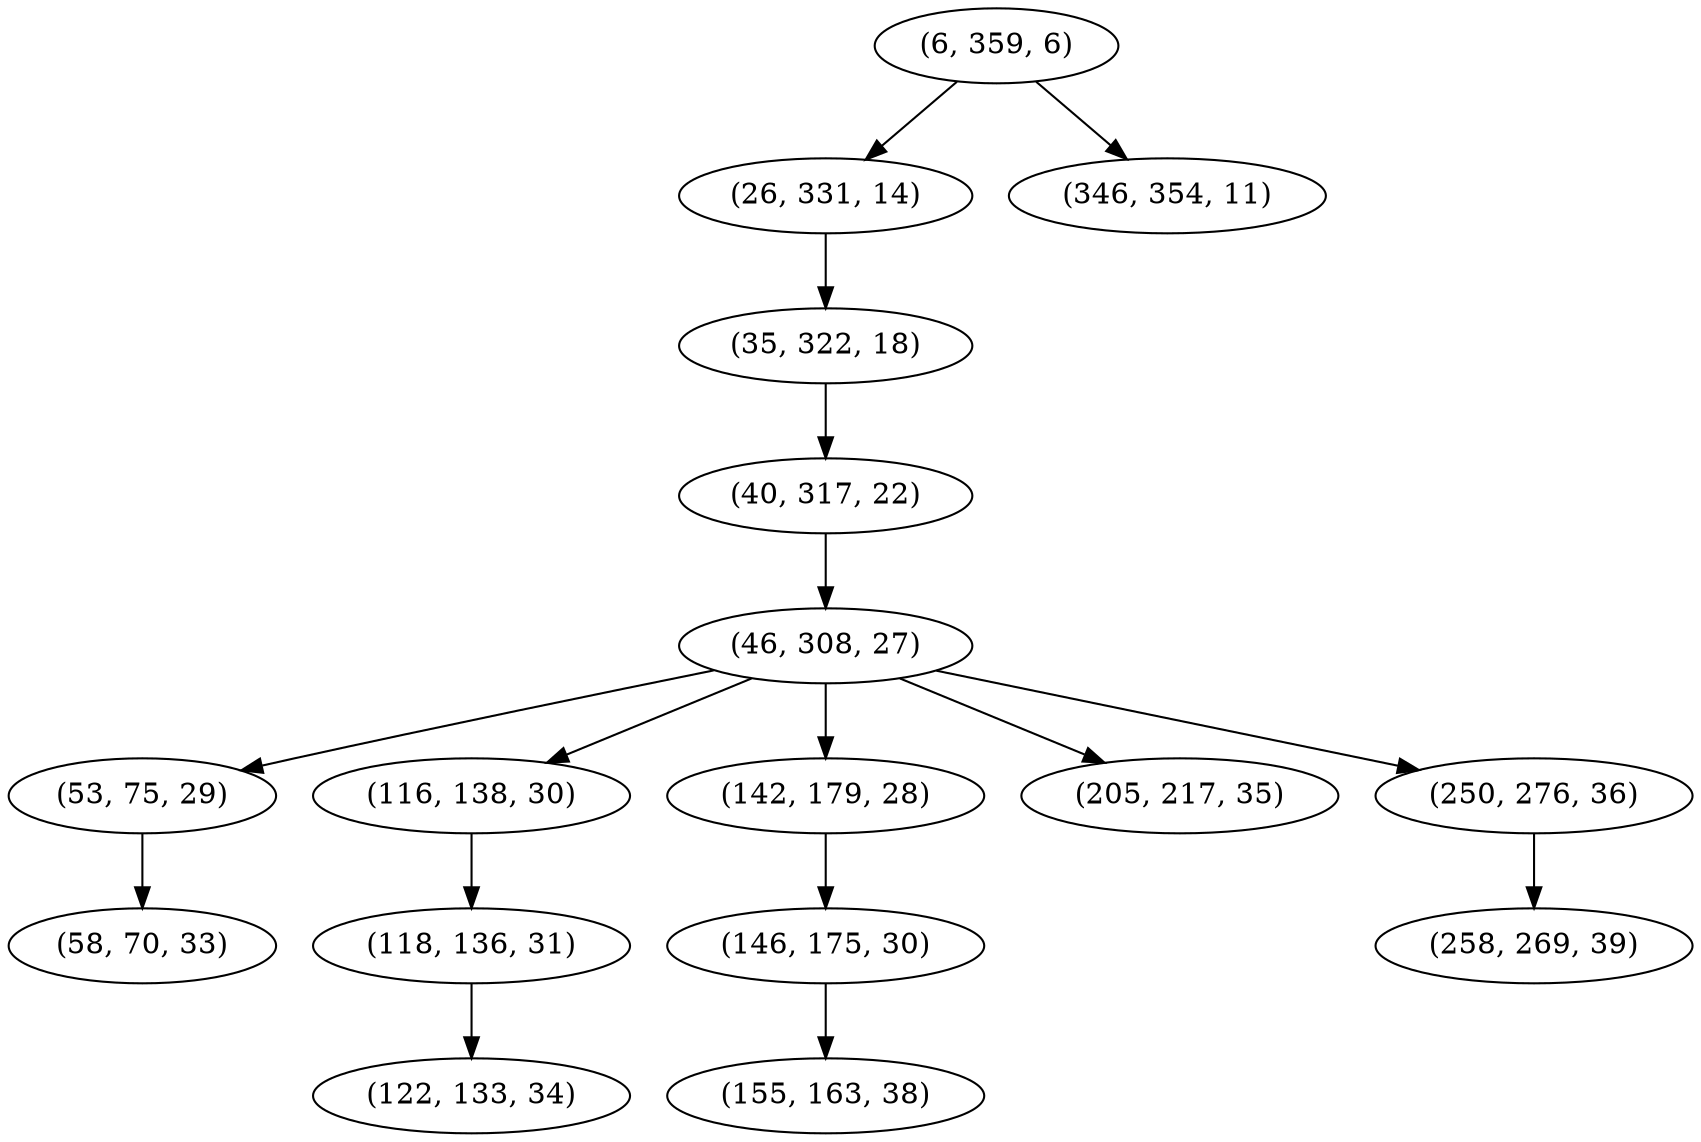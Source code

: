 digraph tree {
    "(6, 359, 6)";
    "(26, 331, 14)";
    "(35, 322, 18)";
    "(40, 317, 22)";
    "(46, 308, 27)";
    "(53, 75, 29)";
    "(58, 70, 33)";
    "(116, 138, 30)";
    "(118, 136, 31)";
    "(122, 133, 34)";
    "(142, 179, 28)";
    "(146, 175, 30)";
    "(155, 163, 38)";
    "(205, 217, 35)";
    "(250, 276, 36)";
    "(258, 269, 39)";
    "(346, 354, 11)";
    "(6, 359, 6)" -> "(26, 331, 14)";
    "(6, 359, 6)" -> "(346, 354, 11)";
    "(26, 331, 14)" -> "(35, 322, 18)";
    "(35, 322, 18)" -> "(40, 317, 22)";
    "(40, 317, 22)" -> "(46, 308, 27)";
    "(46, 308, 27)" -> "(53, 75, 29)";
    "(46, 308, 27)" -> "(116, 138, 30)";
    "(46, 308, 27)" -> "(142, 179, 28)";
    "(46, 308, 27)" -> "(205, 217, 35)";
    "(46, 308, 27)" -> "(250, 276, 36)";
    "(53, 75, 29)" -> "(58, 70, 33)";
    "(116, 138, 30)" -> "(118, 136, 31)";
    "(118, 136, 31)" -> "(122, 133, 34)";
    "(142, 179, 28)" -> "(146, 175, 30)";
    "(146, 175, 30)" -> "(155, 163, 38)";
    "(250, 276, 36)" -> "(258, 269, 39)";
}
